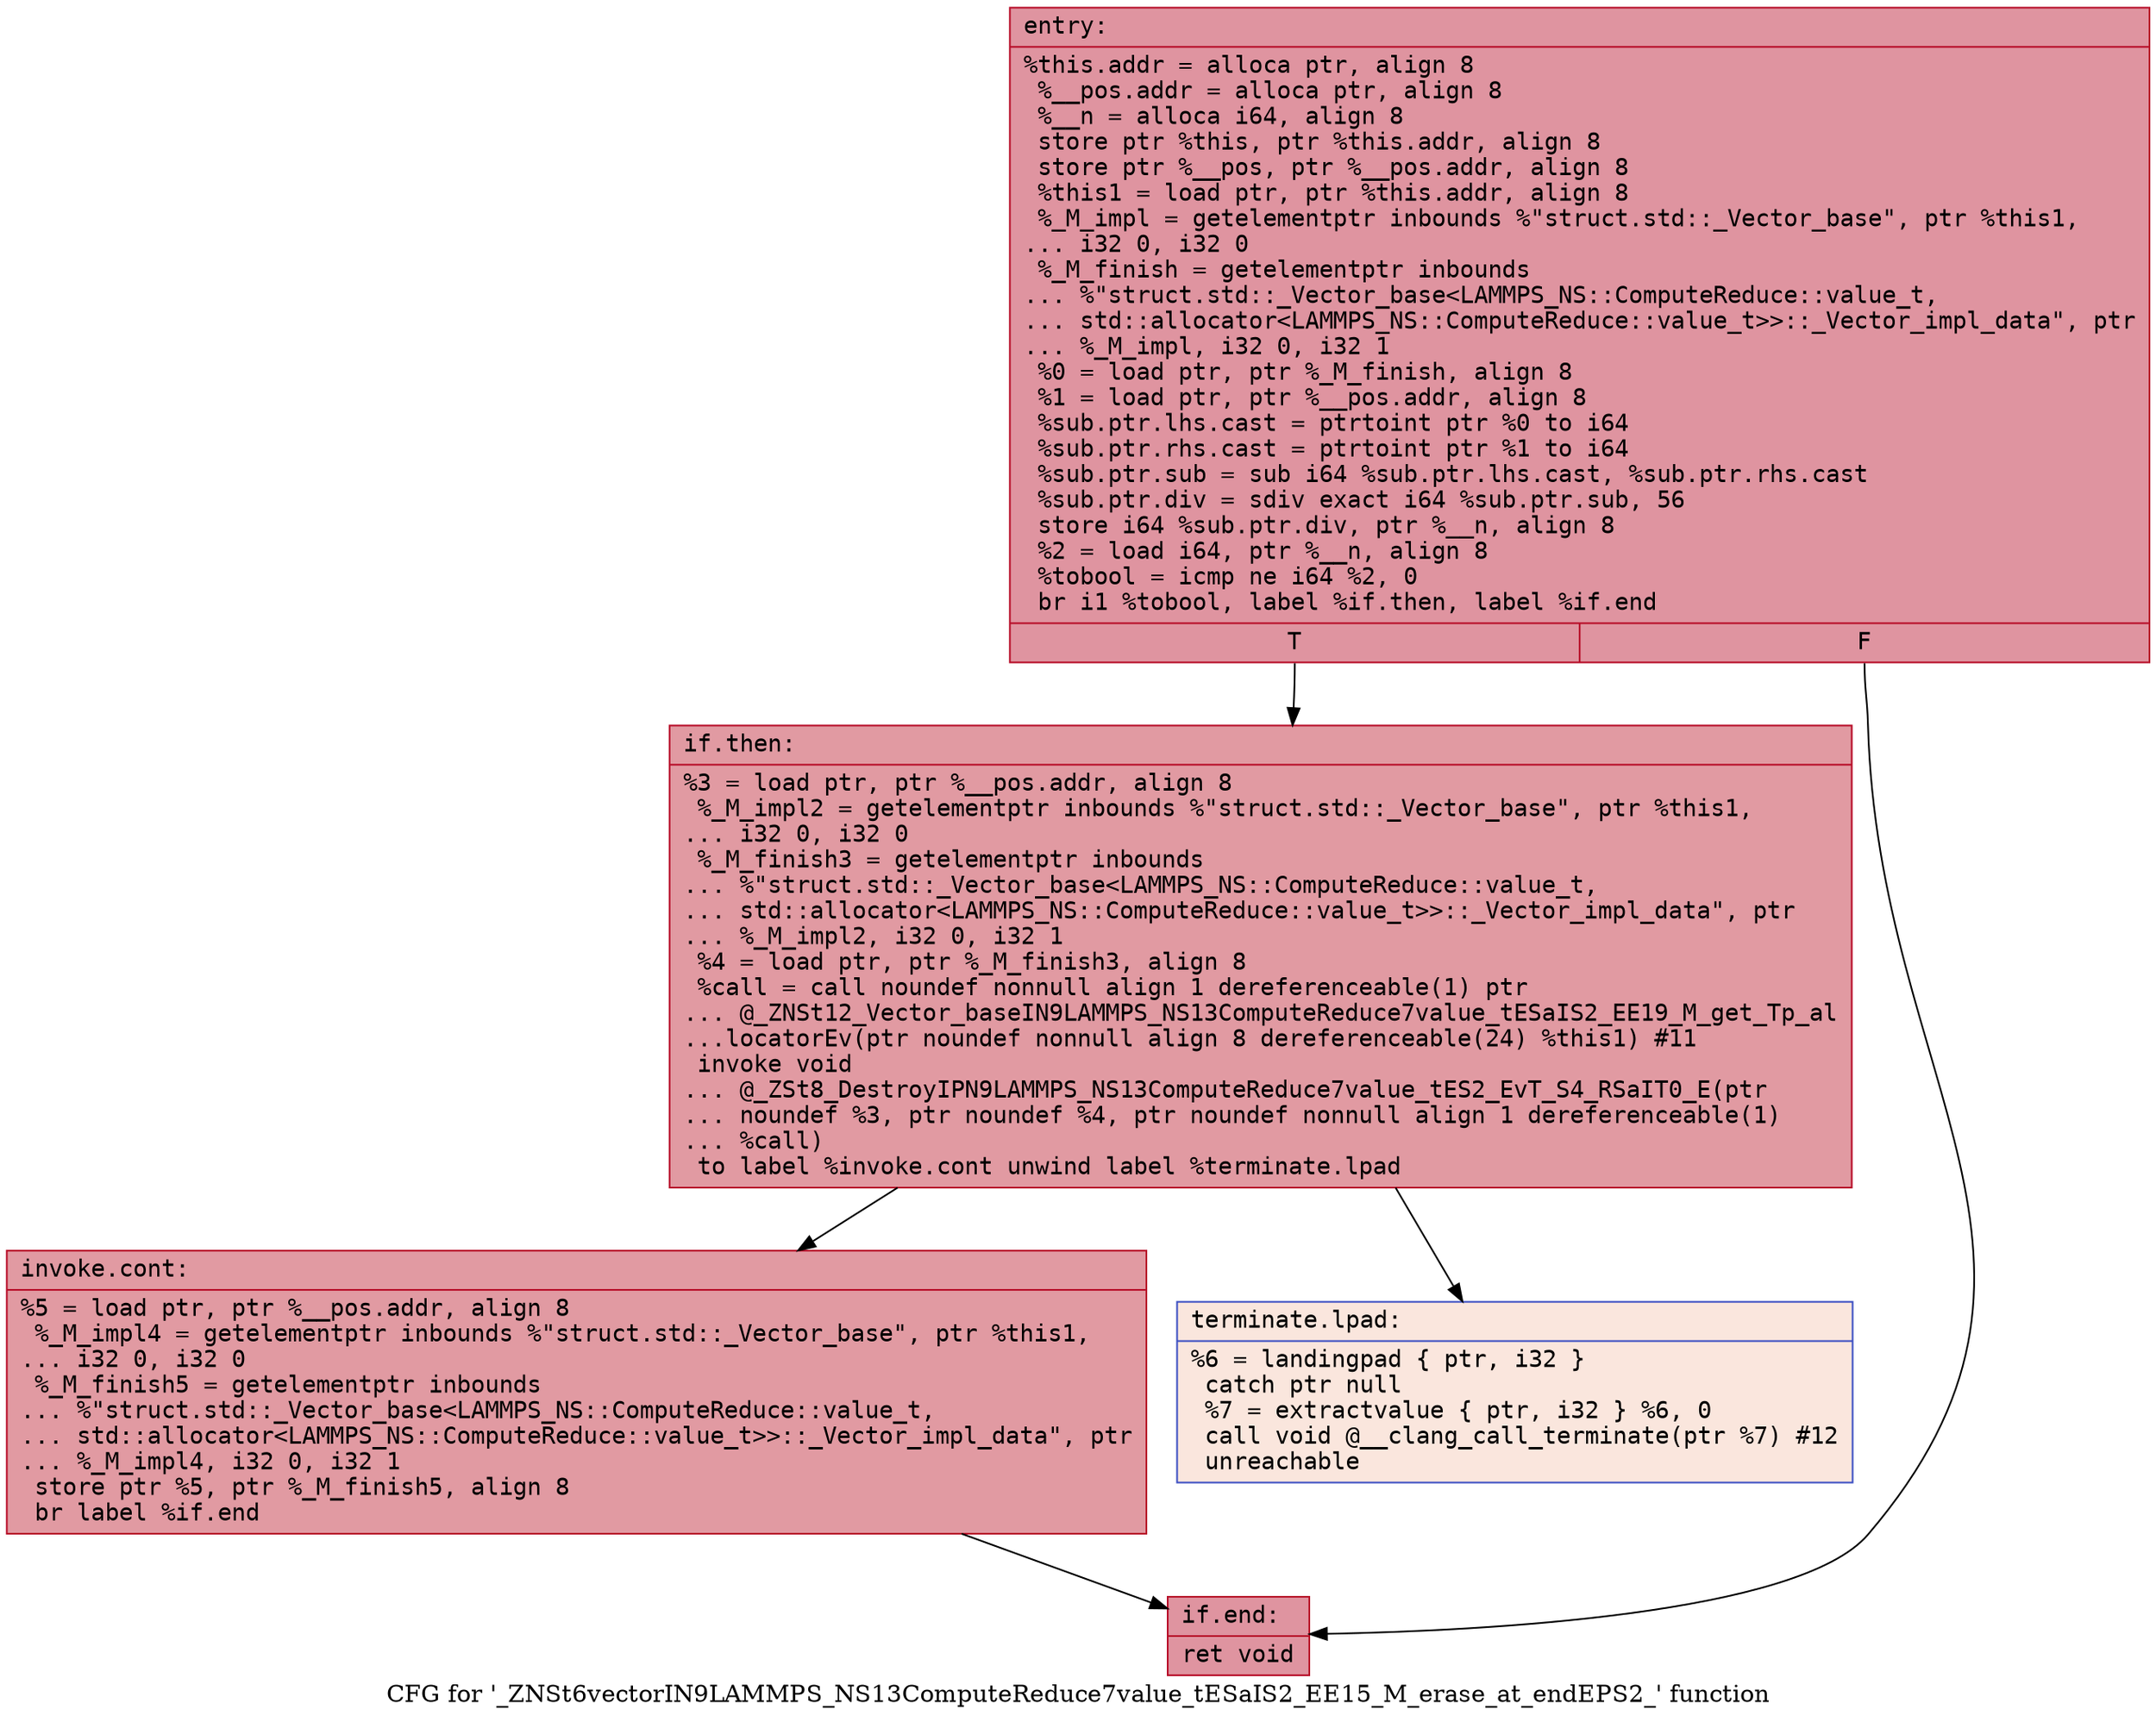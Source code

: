 digraph "CFG for '_ZNSt6vectorIN9LAMMPS_NS13ComputeReduce7value_tESaIS2_EE15_M_erase_at_endEPS2_' function" {
	label="CFG for '_ZNSt6vectorIN9LAMMPS_NS13ComputeReduce7value_tESaIS2_EE15_M_erase_at_endEPS2_' function";

	Node0x559140347940 [shape=record,color="#b70d28ff", style=filled, fillcolor="#b70d2870" fontname="Courier",label="{entry:\l|  %this.addr = alloca ptr, align 8\l  %__pos.addr = alloca ptr, align 8\l  %__n = alloca i64, align 8\l  store ptr %this, ptr %this.addr, align 8\l  store ptr %__pos, ptr %__pos.addr, align 8\l  %this1 = load ptr, ptr %this.addr, align 8\l  %_M_impl = getelementptr inbounds %\"struct.std::_Vector_base\", ptr %this1,\l... i32 0, i32 0\l  %_M_finish = getelementptr inbounds\l... %\"struct.std::_Vector_base\<LAMMPS_NS::ComputeReduce::value_t,\l... std::allocator\<LAMMPS_NS::ComputeReduce::value_t\>\>::_Vector_impl_data\", ptr\l... %_M_impl, i32 0, i32 1\l  %0 = load ptr, ptr %_M_finish, align 8\l  %1 = load ptr, ptr %__pos.addr, align 8\l  %sub.ptr.lhs.cast = ptrtoint ptr %0 to i64\l  %sub.ptr.rhs.cast = ptrtoint ptr %1 to i64\l  %sub.ptr.sub = sub i64 %sub.ptr.lhs.cast, %sub.ptr.rhs.cast\l  %sub.ptr.div = sdiv exact i64 %sub.ptr.sub, 56\l  store i64 %sub.ptr.div, ptr %__n, align 8\l  %2 = load i64, ptr %__n, align 8\l  %tobool = icmp ne i64 %2, 0\l  br i1 %tobool, label %if.then, label %if.end\l|{<s0>T|<s1>F}}"];
	Node0x559140347940:s0 -> Node0x559140348570[tooltip="entry -> if.then\nProbability 62.50%" ];
	Node0x559140347940:s1 -> Node0x5591403485e0[tooltip="entry -> if.end\nProbability 37.50%" ];
	Node0x559140348570 [shape=record,color="#b70d28ff", style=filled, fillcolor="#bb1b2c70" fontname="Courier",label="{if.then:\l|  %3 = load ptr, ptr %__pos.addr, align 8\l  %_M_impl2 = getelementptr inbounds %\"struct.std::_Vector_base\", ptr %this1,\l... i32 0, i32 0\l  %_M_finish3 = getelementptr inbounds\l... %\"struct.std::_Vector_base\<LAMMPS_NS::ComputeReduce::value_t,\l... std::allocator\<LAMMPS_NS::ComputeReduce::value_t\>\>::_Vector_impl_data\", ptr\l... %_M_impl2, i32 0, i32 1\l  %4 = load ptr, ptr %_M_finish3, align 8\l  %call = call noundef nonnull align 1 dereferenceable(1) ptr\l... @_ZNSt12_Vector_baseIN9LAMMPS_NS13ComputeReduce7value_tESaIS2_EE19_M_get_Tp_al\l...locatorEv(ptr noundef nonnull align 8 dereferenceable(24) %this1) #11\l  invoke void\l... @_ZSt8_DestroyIPN9LAMMPS_NS13ComputeReduce7value_tES2_EvT_S4_RSaIT0_E(ptr\l... noundef %3, ptr noundef %4, ptr noundef nonnull align 1 dereferenceable(1)\l... %call)\l          to label %invoke.cont unwind label %terminate.lpad\l}"];
	Node0x559140348570 -> Node0x559140348b30[tooltip="if.then -> invoke.cont\nProbability 100.00%" ];
	Node0x559140348570 -> Node0x559140348bb0[tooltip="if.then -> terminate.lpad\nProbability 0.00%" ];
	Node0x559140348b30 [shape=record,color="#b70d28ff", style=filled, fillcolor="#bb1b2c70" fontname="Courier",label="{invoke.cont:\l|  %5 = load ptr, ptr %__pos.addr, align 8\l  %_M_impl4 = getelementptr inbounds %\"struct.std::_Vector_base\", ptr %this1,\l... i32 0, i32 0\l  %_M_finish5 = getelementptr inbounds\l... %\"struct.std::_Vector_base\<LAMMPS_NS::ComputeReduce::value_t,\l... std::allocator\<LAMMPS_NS::ComputeReduce::value_t\>\>::_Vector_impl_data\", ptr\l... %_M_impl4, i32 0, i32 1\l  store ptr %5, ptr %_M_finish5, align 8\l  br label %if.end\l}"];
	Node0x559140348b30 -> Node0x5591403485e0[tooltip="invoke.cont -> if.end\nProbability 100.00%" ];
	Node0x5591403485e0 [shape=record,color="#b70d28ff", style=filled, fillcolor="#b70d2870" fontname="Courier",label="{if.end:\l|  ret void\l}"];
	Node0x559140348bb0 [shape=record,color="#3d50c3ff", style=filled, fillcolor="#f3c7b170" fontname="Courier",label="{terminate.lpad:\l|  %6 = landingpad \{ ptr, i32 \}\l          catch ptr null\l  %7 = extractvalue \{ ptr, i32 \} %6, 0\l  call void @__clang_call_terminate(ptr %7) #12\l  unreachable\l}"];
}
